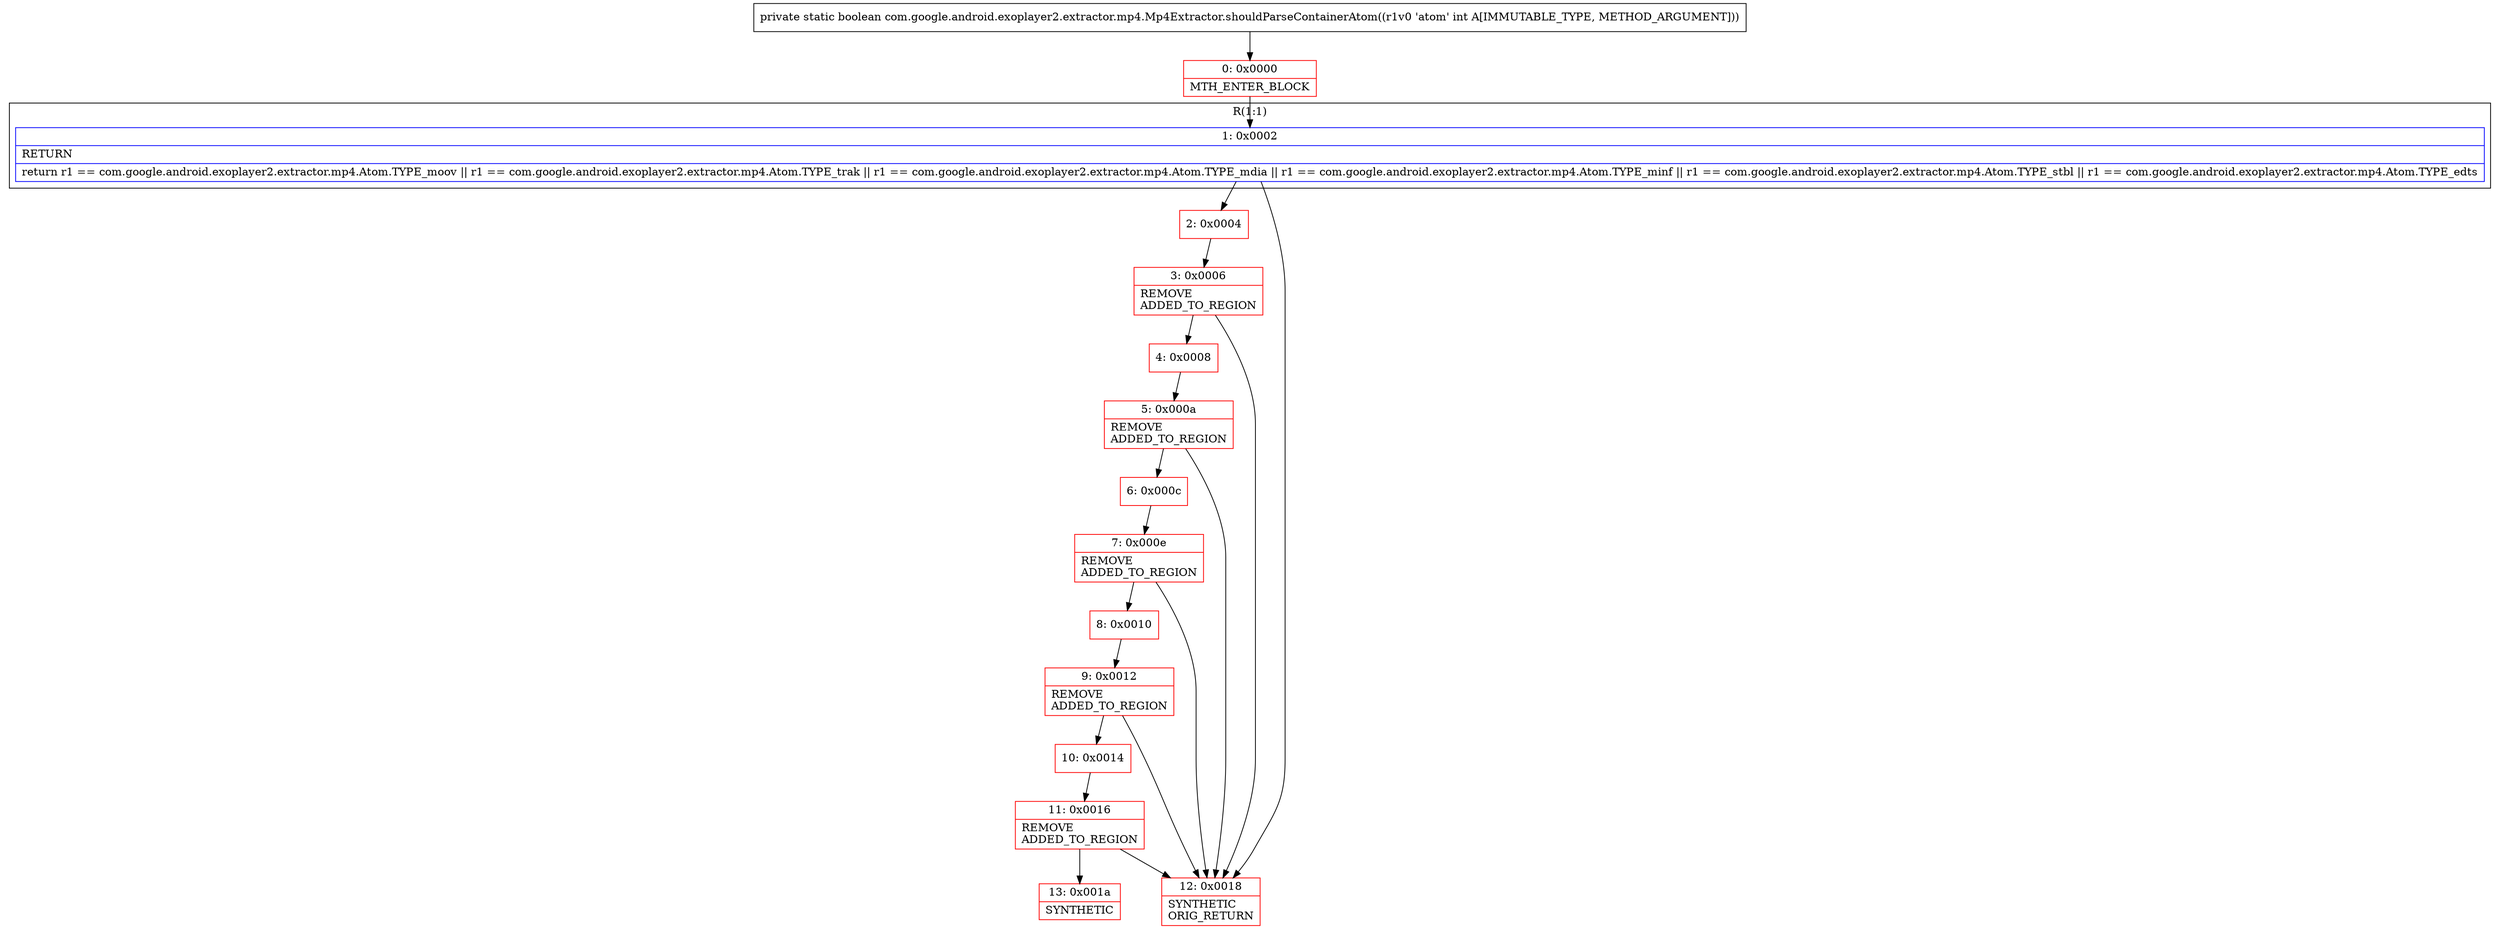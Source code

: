 digraph "CFG forcom.google.android.exoplayer2.extractor.mp4.Mp4Extractor.shouldParseContainerAtom(I)Z" {
subgraph cluster_Region_868054929 {
label = "R(1:1)";
node [shape=record,color=blue];
Node_1 [shape=record,label="{1\:\ 0x0002|RETURN\l|return r1 == com.google.android.exoplayer2.extractor.mp4.Atom.TYPE_moov \|\| r1 == com.google.android.exoplayer2.extractor.mp4.Atom.TYPE_trak \|\| r1 == com.google.android.exoplayer2.extractor.mp4.Atom.TYPE_mdia \|\| r1 == com.google.android.exoplayer2.extractor.mp4.Atom.TYPE_minf \|\| r1 == com.google.android.exoplayer2.extractor.mp4.Atom.TYPE_stbl \|\| r1 == com.google.android.exoplayer2.extractor.mp4.Atom.TYPE_edts\l}"];
}
Node_0 [shape=record,color=red,label="{0\:\ 0x0000|MTH_ENTER_BLOCK\l}"];
Node_2 [shape=record,color=red,label="{2\:\ 0x0004}"];
Node_3 [shape=record,color=red,label="{3\:\ 0x0006|REMOVE\lADDED_TO_REGION\l}"];
Node_4 [shape=record,color=red,label="{4\:\ 0x0008}"];
Node_5 [shape=record,color=red,label="{5\:\ 0x000a|REMOVE\lADDED_TO_REGION\l}"];
Node_6 [shape=record,color=red,label="{6\:\ 0x000c}"];
Node_7 [shape=record,color=red,label="{7\:\ 0x000e|REMOVE\lADDED_TO_REGION\l}"];
Node_8 [shape=record,color=red,label="{8\:\ 0x0010}"];
Node_9 [shape=record,color=red,label="{9\:\ 0x0012|REMOVE\lADDED_TO_REGION\l}"];
Node_10 [shape=record,color=red,label="{10\:\ 0x0014}"];
Node_11 [shape=record,color=red,label="{11\:\ 0x0016|REMOVE\lADDED_TO_REGION\l}"];
Node_12 [shape=record,color=red,label="{12\:\ 0x0018|SYNTHETIC\lORIG_RETURN\l}"];
Node_13 [shape=record,color=red,label="{13\:\ 0x001a|SYNTHETIC\l}"];
MethodNode[shape=record,label="{private static boolean com.google.android.exoplayer2.extractor.mp4.Mp4Extractor.shouldParseContainerAtom((r1v0 'atom' int A[IMMUTABLE_TYPE, METHOD_ARGUMENT])) }"];
MethodNode -> Node_0;
Node_1 -> Node_2;
Node_1 -> Node_12;
Node_0 -> Node_1;
Node_2 -> Node_3;
Node_3 -> Node_4;
Node_3 -> Node_12;
Node_4 -> Node_5;
Node_5 -> Node_6;
Node_5 -> Node_12;
Node_6 -> Node_7;
Node_7 -> Node_8;
Node_7 -> Node_12;
Node_8 -> Node_9;
Node_9 -> Node_10;
Node_9 -> Node_12;
Node_10 -> Node_11;
Node_11 -> Node_12;
Node_11 -> Node_13;
}

